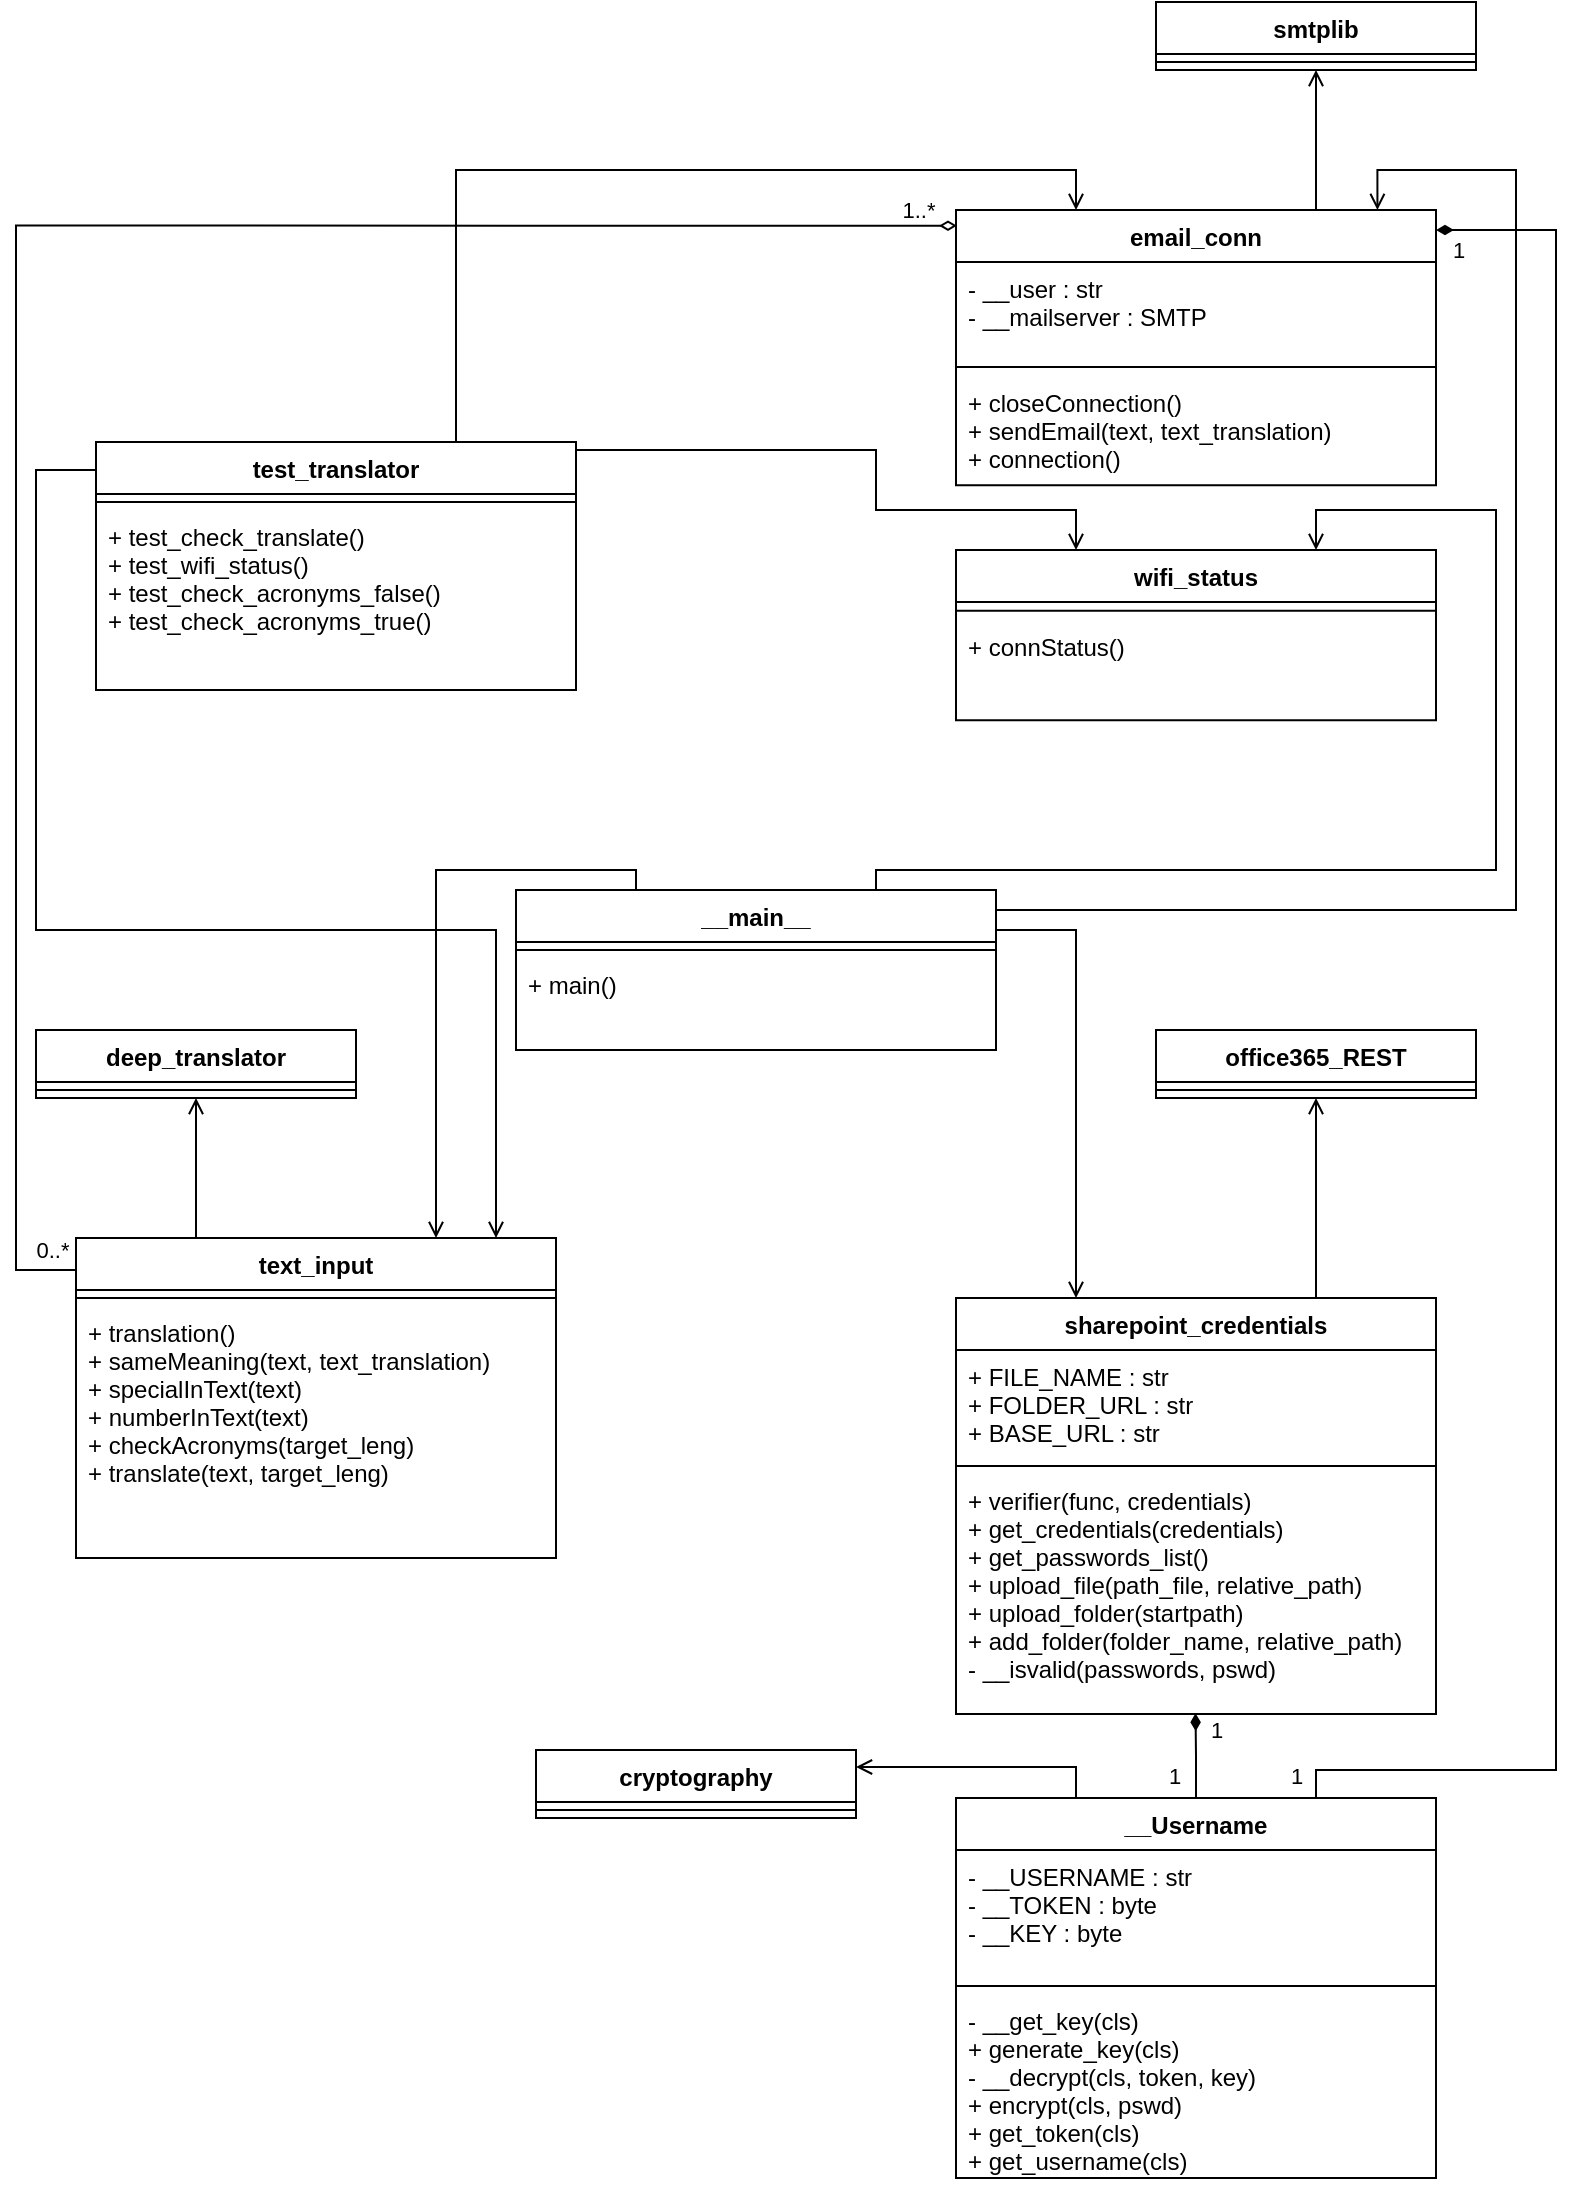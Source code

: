 <mxfile version="20.3.0" type="device"><diagram id="Ukai9gzDaBRLXvdnzUUM" name="Página-1"><mxGraphModel dx="3976" dy="2156" grid="1" gridSize="10" guides="1" tooltips="1" connect="1" arrows="1" fold="1" page="1" pageScale="1" pageWidth="827" pageHeight="1169" math="0" shadow="0"><root><mxCell id="0"/><mxCell id="1" parent="0"/><mxCell id="hr5hPrEh2uRILSRMjVVJ-1" value="__main__" style="swimlane;fontStyle=1;align=center;verticalAlign=top;childLayout=stackLayout;horizontal=1;startSize=26;horizontalStack=0;resizeParent=1;resizeParentMax=0;resizeLast=0;collapsible=1;marginBottom=0;" vertex="1" parent="1"><mxGeometry x="279" y="504" width="240" height="80" as="geometry"/></mxCell><mxCell id="hr5hPrEh2uRILSRMjVVJ-3" value="" style="line;strokeWidth=1;fillColor=none;align=left;verticalAlign=middle;spacingTop=-1;spacingLeft=3;spacingRight=3;rotatable=0;labelPosition=right;points=[];portConstraint=eastwest;strokeColor=inherit;" vertex="1" parent="hr5hPrEh2uRILSRMjVVJ-1"><mxGeometry y="26" width="240" height="8" as="geometry"/></mxCell><mxCell id="hr5hPrEh2uRILSRMjVVJ-4" value="+ main()" style="text;strokeColor=none;fillColor=none;align=left;verticalAlign=top;spacingLeft=4;spacingRight=4;overflow=hidden;rotatable=0;points=[[0,0.5],[1,0.5]];portConstraint=eastwest;" vertex="1" parent="hr5hPrEh2uRILSRMjVVJ-1"><mxGeometry y="34" width="240" height="46" as="geometry"/></mxCell><mxCell id="hr5hPrEh2uRILSRMjVVJ-42" value="office365_REST" style="swimlane;fontStyle=1;align=center;verticalAlign=top;childLayout=stackLayout;horizontal=1;startSize=26;horizontalStack=0;resizeParent=1;resizeParentMax=0;resizeLast=0;collapsible=1;marginBottom=0;" vertex="1" parent="1"><mxGeometry x="599" y="574" width="160" height="34" as="geometry"/></mxCell><mxCell id="hr5hPrEh2uRILSRMjVVJ-43" value="" style="line;strokeWidth=1;fillColor=none;align=left;verticalAlign=middle;spacingTop=-1;spacingLeft=3;spacingRight=3;rotatable=0;labelPosition=right;points=[];portConstraint=eastwest;strokeColor=inherit;" vertex="1" parent="hr5hPrEh2uRILSRMjVVJ-42"><mxGeometry y="26" width="160" height="8" as="geometry"/></mxCell><mxCell id="hr5hPrEh2uRILSRMjVVJ-44" value="deep_translator" style="swimlane;fontStyle=1;align=center;verticalAlign=top;childLayout=stackLayout;horizontal=1;startSize=26;horizontalStack=0;resizeParent=1;resizeParentMax=0;resizeLast=0;collapsible=1;marginBottom=0;" vertex="1" parent="1"><mxGeometry x="39" y="574" width="160" height="34" as="geometry"/></mxCell><mxCell id="hr5hPrEh2uRILSRMjVVJ-45" value="" style="line;strokeWidth=1;fillColor=none;align=left;verticalAlign=middle;spacingTop=-1;spacingLeft=3;spacingRight=3;rotatable=0;labelPosition=right;points=[];portConstraint=eastwest;strokeColor=inherit;" vertex="1" parent="hr5hPrEh2uRILSRMjVVJ-44"><mxGeometry y="26" width="160" height="8" as="geometry"/></mxCell><mxCell id="hr5hPrEh2uRILSRMjVVJ-46" style="edgeStyle=orthogonalEdgeStyle;rounded=0;orthogonalLoop=1;jettySize=auto;html=1;exitX=0.25;exitY=0;exitDx=0;exitDy=0;entryX=0.5;entryY=1;entryDx=0;entryDy=0;endArrow=open;endFill=0;" edge="1" parent="1" source="hr5hPrEh2uRILSRMjVVJ-11" target="hr5hPrEh2uRILSRMjVVJ-44"><mxGeometry relative="1" as="geometry"/></mxCell><mxCell id="hr5hPrEh2uRILSRMjVVJ-47" style="edgeStyle=orthogonalEdgeStyle;rounded=0;orthogonalLoop=1;jettySize=auto;html=1;exitX=0.75;exitY=0;exitDx=0;exitDy=0;entryX=0.5;entryY=1;entryDx=0;entryDy=0;endArrow=open;endFill=0;" edge="1" parent="1" source="hr5hPrEh2uRILSRMjVVJ-23" target="hr5hPrEh2uRILSRMjVVJ-42"><mxGeometry relative="1" as="geometry"/></mxCell><mxCell id="hr5hPrEh2uRILSRMjVVJ-53" style="edgeStyle=orthogonalEdgeStyle;rounded=0;orthogonalLoop=1;jettySize=auto;html=1;entryX=0.75;entryY=0;entryDx=0;entryDy=0;endArrow=open;endFill=0;exitX=0.25;exitY=0;exitDx=0;exitDy=0;" edge="1" parent="1" source="hr5hPrEh2uRILSRMjVVJ-1" target="hr5hPrEh2uRILSRMjVVJ-11"><mxGeometry relative="1" as="geometry"><Array as="points"><mxPoint x="339" y="494"/><mxPoint x="239" y="494"/></Array></mxGeometry></mxCell><mxCell id="hr5hPrEh2uRILSRMjVVJ-64" value="smtplib" style="swimlane;fontStyle=1;align=center;verticalAlign=top;childLayout=stackLayout;horizontal=1;startSize=26;horizontalStack=0;resizeParent=1;resizeParentMax=0;resizeLast=0;collapsible=1;marginBottom=0;" vertex="1" parent="1"><mxGeometry x="599" y="60" width="160" height="34" as="geometry"/></mxCell><mxCell id="hr5hPrEh2uRILSRMjVVJ-65" value="" style="line;strokeWidth=1;fillColor=none;align=left;verticalAlign=middle;spacingTop=-1;spacingLeft=3;spacingRight=3;rotatable=0;labelPosition=right;points=[];portConstraint=eastwest;strokeColor=inherit;" vertex="1" parent="hr5hPrEh2uRILSRMjVVJ-64"><mxGeometry y="26" width="160" height="8" as="geometry"/></mxCell><mxCell id="hr5hPrEh2uRILSRMjVVJ-66" style="edgeStyle=orthogonalEdgeStyle;rounded=0;orthogonalLoop=1;jettySize=auto;html=1;exitX=0.75;exitY=0;exitDx=0;exitDy=0;entryX=0.5;entryY=1;entryDx=0;entryDy=0;endArrow=open;endFill=0;" edge="1" parent="1" source="hr5hPrEh2uRILSRMjVVJ-60" target="hr5hPrEh2uRILSRMjVVJ-64"><mxGeometry relative="1" as="geometry"/></mxCell><mxCell id="hr5hPrEh2uRILSRMjVVJ-67" style="edgeStyle=orthogonalEdgeStyle;rounded=0;orthogonalLoop=1;jettySize=auto;html=1;entryX=0.878;entryY=0;entryDx=0;entryDy=0;endArrow=open;endFill=0;entryPerimeter=0;" edge="1" parent="1" target="hr5hPrEh2uRILSRMjVVJ-60"><mxGeometry relative="1" as="geometry"><mxPoint x="519" y="514" as="sourcePoint"/><Array as="points"><mxPoint x="779" y="514"/><mxPoint x="779" y="144"/><mxPoint x="710" y="144"/></Array></mxGeometry></mxCell><mxCell id="hr5hPrEh2uRILSRMjVVJ-68" style="edgeStyle=orthogonalEdgeStyle;rounded=0;orthogonalLoop=1;jettySize=auto;html=1;entryX=0.25;entryY=0;entryDx=0;entryDy=0;endArrow=open;endFill=0;" edge="1" parent="1" source="hr5hPrEh2uRILSRMjVVJ-1" target="hr5hPrEh2uRILSRMjVVJ-23"><mxGeometry relative="1" as="geometry"><Array as="points"><mxPoint x="559" y="524"/></Array></mxGeometry></mxCell><mxCell id="hr5hPrEh2uRILSRMjVVJ-74" style="edgeStyle=orthogonalEdgeStyle;rounded=0;orthogonalLoop=1;jettySize=auto;html=1;exitX=0.75;exitY=0;exitDx=0;exitDy=0;entryX=0.25;entryY=0;entryDx=0;entryDy=0;endArrow=open;endFill=0;" edge="1" parent="1" source="hr5hPrEh2uRILSRMjVVJ-6" target="hr5hPrEh2uRILSRMjVVJ-60"><mxGeometry relative="1" as="geometry"><Array as="points"><mxPoint x="249" y="144"/><mxPoint x="559" y="144"/></Array></mxGeometry></mxCell><mxCell id="hr5hPrEh2uRILSRMjVVJ-76" style="edgeStyle=orthogonalEdgeStyle;rounded=0;orthogonalLoop=1;jettySize=auto;html=1;entryX=0.25;entryY=0;entryDx=0;entryDy=0;endArrow=open;endFill=0;" edge="1" parent="1" target="hr5hPrEh2uRILSRMjVVJ-57"><mxGeometry relative="1" as="geometry"><mxPoint x="309" y="284" as="sourcePoint"/><Array as="points"><mxPoint x="459" y="284"/><mxPoint x="459" y="314"/><mxPoint x="559" y="314"/></Array></mxGeometry></mxCell><mxCell id="hr5hPrEh2uRILSRMjVVJ-77" style="edgeStyle=orthogonalEdgeStyle;rounded=0;orthogonalLoop=1;jettySize=auto;html=1;exitX=0;exitY=0;exitDx=0;exitDy=0;entryX=0.875;entryY=0;entryDx=0;entryDy=0;entryPerimeter=0;endArrow=open;endFill=0;" edge="1" parent="1" source="hr5hPrEh2uRILSRMjVVJ-6" target="hr5hPrEh2uRILSRMjVVJ-11"><mxGeometry relative="1" as="geometry"><Array as="points"><mxPoint x="69" y="294"/><mxPoint x="39" y="294"/><mxPoint x="39" y="524"/><mxPoint x="269" y="524"/></Array></mxGeometry></mxCell><mxCell id="hr5hPrEh2uRILSRMjVVJ-79" style="edgeStyle=orthogonalEdgeStyle;rounded=0;orthogonalLoop=1;jettySize=auto;html=1;exitX=0.75;exitY=0;exitDx=0;exitDy=0;entryX=0.75;entryY=0;entryDx=0;entryDy=0;endArrow=open;endFill=0;" edge="1" parent="1" source="hr5hPrEh2uRILSRMjVVJ-1" target="hr5hPrEh2uRILSRMjVVJ-57"><mxGeometry relative="1" as="geometry"><Array as="points"><mxPoint x="459" y="494"/><mxPoint x="769" y="494"/><mxPoint x="769" y="314"/><mxPoint x="679" y="314"/></Array></mxGeometry></mxCell><mxCell id="hr5hPrEh2uRILSRMjVVJ-95" value="cryptography" style="swimlane;fontStyle=1;align=center;verticalAlign=top;childLayout=stackLayout;horizontal=1;startSize=26;horizontalStack=0;resizeParent=1;resizeParentMax=0;resizeLast=0;collapsible=1;marginBottom=0;" vertex="1" parent="1"><mxGeometry x="289" y="934" width="160" height="34" as="geometry"/></mxCell><mxCell id="hr5hPrEh2uRILSRMjVVJ-96" value="" style="line;strokeWidth=1;fillColor=none;align=left;verticalAlign=middle;spacingTop=-1;spacingLeft=3;spacingRight=3;rotatable=0;labelPosition=right;points=[];portConstraint=eastwest;strokeColor=inherit;" vertex="1" parent="hr5hPrEh2uRILSRMjVVJ-95"><mxGeometry y="26" width="160" height="8" as="geometry"/></mxCell><mxCell id="hr5hPrEh2uRILSRMjVVJ-98" style="edgeStyle=orthogonalEdgeStyle;rounded=0;orthogonalLoop=1;jettySize=auto;html=1;exitX=0.25;exitY=0;exitDx=0;exitDy=0;entryX=1;entryY=0.25;entryDx=0;entryDy=0;endArrow=open;endFill=0;strokeColor=default;" edge="1" parent="1" source="hr5hPrEh2uRILSRMjVVJ-33" target="hr5hPrEh2uRILSRMjVVJ-95"><mxGeometry relative="1" as="geometry"><Array as="points"><mxPoint x="559" y="943"/></Array></mxGeometry></mxCell><mxCell id="hr5hPrEh2uRILSRMjVVJ-101" style="edgeStyle=orthogonalEdgeStyle;rounded=0;orthogonalLoop=1;jettySize=auto;html=1;exitX=0.75;exitY=0;exitDx=0;exitDy=0;strokeColor=default;endArrow=diamondThin;endFill=1;" edge="1" parent="1" source="hr5hPrEh2uRILSRMjVVJ-33"><mxGeometry relative="1" as="geometry"><mxPoint x="739" y="174" as="targetPoint"/><Array as="points"><mxPoint x="679" y="944"/><mxPoint x="799" y="944"/><mxPoint x="799" y="174"/></Array></mxGeometry></mxCell><mxCell id="hr5hPrEh2uRILSRMjVVJ-102" value="1" style="edgeLabel;html=1;align=center;verticalAlign=middle;resizable=0;points=[];" vertex="1" connectable="0" parent="hr5hPrEh2uRILSRMjVVJ-101"><mxGeometry x="0.989" relative="1" as="geometry"><mxPoint x="5" y="10" as="offset"/></mxGeometry></mxCell><mxCell id="hr5hPrEh2uRILSRMjVVJ-103" value="1" style="edgeLabel;html=1;align=center;verticalAlign=middle;resizable=0;points=[];" vertex="1" connectable="0" parent="hr5hPrEh2uRILSRMjVVJ-101"><mxGeometry x="-0.976" y="-1" relative="1" as="geometry"><mxPoint x="-11" as="offset"/></mxGeometry></mxCell><mxCell id="hr5hPrEh2uRILSRMjVVJ-105" style="edgeStyle=orthogonalEdgeStyle;rounded=0;orthogonalLoop=1;jettySize=auto;html=1;exitX=0;exitY=0;exitDx=0;exitDy=0;entryX=0.002;entryY=0.057;entryDx=0;entryDy=0;entryPerimeter=0;strokeColor=default;endArrow=diamondThin;endFill=0;" edge="1" parent="1" source="hr5hPrEh2uRILSRMjVVJ-11" target="hr5hPrEh2uRILSRMjVVJ-60"><mxGeometry relative="1" as="geometry"><Array as="points"><mxPoint x="59" y="694"/><mxPoint x="29" y="694"/><mxPoint x="29" y="172"/></Array></mxGeometry></mxCell><mxCell id="hr5hPrEh2uRILSRMjVVJ-106" value="1..*" style="edgeLabel;html=1;align=center;verticalAlign=middle;resizable=0;points=[];" vertex="1" connectable="0" parent="hr5hPrEh2uRILSRMjVVJ-105"><mxGeometry x="0.989" y="2" relative="1" as="geometry"><mxPoint x="-14" y="-6" as="offset"/></mxGeometry></mxCell><mxCell id="hr5hPrEh2uRILSRMjVVJ-107" value="0..*" style="edgeLabel;html=1;align=center;verticalAlign=middle;resizable=0;points=[];" vertex="1" connectable="0" parent="hr5hPrEh2uRILSRMjVVJ-105"><mxGeometry x="-0.946" relative="1" as="geometry"><mxPoint y="-10" as="offset"/></mxGeometry></mxCell><mxCell id="hr5hPrEh2uRILSRMjVVJ-11" value="text_input" style="swimlane;fontStyle=1;align=center;verticalAlign=top;childLayout=stackLayout;horizontal=1;startSize=26;horizontalStack=0;resizeParent=1;resizeParentMax=0;resizeLast=0;collapsible=1;marginBottom=0;" vertex="1" parent="1"><mxGeometry x="59" y="678" width="240" height="160" as="geometry"/></mxCell><mxCell id="hr5hPrEh2uRILSRMjVVJ-13" value="" style="line;strokeWidth=1;fillColor=none;align=left;verticalAlign=middle;spacingTop=-1;spacingLeft=3;spacingRight=3;rotatable=0;labelPosition=right;points=[];portConstraint=eastwest;strokeColor=inherit;" vertex="1" parent="hr5hPrEh2uRILSRMjVVJ-11"><mxGeometry y="26" width="240" height="8" as="geometry"/></mxCell><mxCell id="hr5hPrEh2uRILSRMjVVJ-14" value="+ translation()&#10;+ sameMeaning(text, text_translation)&#10;+ specialInText(text)&#10;+ numberInText(text)&#10;+ checkAcronyms(target_leng)&#10;+ translate(text, target_leng)" style="text;strokeColor=none;fillColor=none;align=left;verticalAlign=top;spacingLeft=4;spacingRight=4;overflow=hidden;rotatable=0;points=[[0,0.5],[1,0.5]];portConstraint=eastwest;" vertex="1" parent="hr5hPrEh2uRILSRMjVVJ-11"><mxGeometry y="34" width="240" height="126" as="geometry"/></mxCell><mxCell id="hr5hPrEh2uRILSRMjVVJ-23" value="sharepoint_credentials" style="swimlane;fontStyle=1;align=center;verticalAlign=top;childLayout=stackLayout;horizontal=1;startSize=26;horizontalStack=0;resizeParent=1;resizeParentMax=0;resizeLast=0;collapsible=1;marginBottom=0;" vertex="1" parent="1"><mxGeometry x="499" y="708" width="240" height="208" as="geometry"/></mxCell><mxCell id="hr5hPrEh2uRILSRMjVVJ-24" value="+ FILE_NAME : str&#10;+ FOLDER_URL : str&#10;+ BASE_URL : str" style="text;strokeColor=none;fillColor=none;align=left;verticalAlign=top;spacingLeft=4;spacingRight=4;overflow=hidden;rotatable=0;points=[[0,0.5],[1,0.5]];portConstraint=eastwest;" vertex="1" parent="hr5hPrEh2uRILSRMjVVJ-23"><mxGeometry y="26" width="240" height="54" as="geometry"/></mxCell><mxCell id="hr5hPrEh2uRILSRMjVVJ-25" value="" style="line;strokeWidth=1;fillColor=none;align=left;verticalAlign=middle;spacingTop=-1;spacingLeft=3;spacingRight=3;rotatable=0;labelPosition=right;points=[];portConstraint=eastwest;strokeColor=inherit;" vertex="1" parent="hr5hPrEh2uRILSRMjVVJ-23"><mxGeometry y="80" width="240" height="8" as="geometry"/></mxCell><mxCell id="hr5hPrEh2uRILSRMjVVJ-26" value="+ verifier(func, credentials)&#10;+ get_credentials(credentials)&#10;+ get_passwords_list()&#10;+ upload_file(path_file, relative_path)&#10;+ upload_folder(startpath)&#10;+ add_folder(folder_name, relative_path)&#10;- __isvalid(passwords, pswd)" style="text;strokeColor=none;fillColor=none;align=left;verticalAlign=top;spacingLeft=4;spacingRight=4;overflow=hidden;rotatable=0;points=[[0,0.5],[1,0.5]];portConstraint=eastwest;" vertex="1" parent="hr5hPrEh2uRILSRMjVVJ-23"><mxGeometry y="88" width="240" height="120" as="geometry"/></mxCell><mxCell id="hr5hPrEh2uRILSRMjVVJ-80" style="edgeStyle=orthogonalEdgeStyle;rounded=0;orthogonalLoop=1;jettySize=auto;html=1;exitX=0.5;exitY=0;exitDx=0;exitDy=0;entryX=0.499;entryY=0.997;entryDx=0;entryDy=0;entryPerimeter=0;endArrow=diamondThin;endFill=1;" edge="1" parent="1" source="hr5hPrEh2uRILSRMjVVJ-33" target="hr5hPrEh2uRILSRMjVVJ-26"><mxGeometry relative="1" as="geometry"/></mxCell><mxCell id="hr5hPrEh2uRILSRMjVVJ-81" value="1" style="edgeLabel;html=1;align=center;verticalAlign=middle;resizable=0;points=[];" vertex="1" connectable="0" parent="hr5hPrEh2uRILSRMjVVJ-80"><mxGeometry x="0.715" y="-1" relative="1" as="geometry"><mxPoint x="9" y="2" as="offset"/></mxGeometry></mxCell><mxCell id="hr5hPrEh2uRILSRMjVVJ-33" value="__Username" style="swimlane;fontStyle=1;align=center;verticalAlign=top;childLayout=stackLayout;horizontal=1;startSize=26;horizontalStack=0;resizeParent=1;resizeParentMax=0;resizeLast=0;collapsible=1;marginBottom=0;" vertex="1" parent="1"><mxGeometry x="499" y="958" width="240" height="190" as="geometry"/></mxCell><mxCell id="hr5hPrEh2uRILSRMjVVJ-34" value="- __USERNAME : str&#10;- __TOKEN : byte&#10;- __KEY : byte" style="text;strokeColor=none;fillColor=none;align=left;verticalAlign=top;spacingLeft=4;spacingRight=4;overflow=hidden;rotatable=0;points=[[0,0.5],[1,0.5]];portConstraint=eastwest;" vertex="1" parent="hr5hPrEh2uRILSRMjVVJ-33"><mxGeometry y="26" width="240" height="64" as="geometry"/></mxCell><mxCell id="hr5hPrEh2uRILSRMjVVJ-35" value="" style="line;strokeWidth=1;fillColor=none;align=left;verticalAlign=middle;spacingTop=-1;spacingLeft=3;spacingRight=3;rotatable=0;labelPosition=right;points=[];portConstraint=eastwest;strokeColor=inherit;" vertex="1" parent="hr5hPrEh2uRILSRMjVVJ-33"><mxGeometry y="90" width="240" height="8" as="geometry"/></mxCell><mxCell id="hr5hPrEh2uRILSRMjVVJ-36" value="- __get_key(cls)&#10;+ generate_key(cls)&#10;- __decrypt(cls, token, key)&#10;+ encrypt(cls, pswd)&#10;+ get_token(cls)&#10;+ get_username(cls)" style="text;strokeColor=none;fillColor=none;align=left;verticalAlign=top;spacingLeft=4;spacingRight=4;overflow=hidden;rotatable=0;points=[[0,0.5],[1,0.5]];portConstraint=eastwest;" vertex="1" parent="hr5hPrEh2uRILSRMjVVJ-33"><mxGeometry y="98" width="240" height="92" as="geometry"/></mxCell><mxCell id="hr5hPrEh2uRILSRMjVVJ-94" value="1" style="edgeLabel;html=1;align=center;verticalAlign=middle;resizable=0;points=[];" vertex="1" connectable="0" parent="1"><mxGeometry x="609.003" y="944.003" as="geometry"><mxPoint x="-1" y="3" as="offset"/></mxGeometry></mxCell><mxCell id="hr5hPrEh2uRILSRMjVVJ-6" value="test_translator" style="swimlane;fontStyle=1;align=center;verticalAlign=top;childLayout=stackLayout;horizontal=1;startSize=26;horizontalStack=0;resizeParent=1;resizeParentMax=0;resizeLast=0;collapsible=1;marginBottom=0;" vertex="1" parent="1"><mxGeometry x="69" y="280" width="240" height="124" as="geometry"/></mxCell><mxCell id="hr5hPrEh2uRILSRMjVVJ-8" value="" style="line;strokeWidth=1;fillColor=none;align=left;verticalAlign=middle;spacingTop=-1;spacingLeft=3;spacingRight=3;rotatable=0;labelPosition=right;points=[];portConstraint=eastwest;strokeColor=inherit;" vertex="1" parent="hr5hPrEh2uRILSRMjVVJ-6"><mxGeometry y="26" width="240" height="8" as="geometry"/></mxCell><mxCell id="hr5hPrEh2uRILSRMjVVJ-9" value="+ test_check_translate()&#10;+ test_wifi_status()&#10;+ test_check_acronyms_false()&#10;+ test_check_acronyms_true()" style="text;strokeColor=none;fillColor=none;align=left;verticalAlign=top;spacingLeft=4;spacingRight=4;overflow=hidden;rotatable=0;points=[[0,0.5],[1,0.5]];portConstraint=eastwest;" vertex="1" parent="hr5hPrEh2uRILSRMjVVJ-6"><mxGeometry y="34" width="240" height="90" as="geometry"/></mxCell><mxCell id="hr5hPrEh2uRILSRMjVVJ-57" value="wifi_status" style="swimlane;fontStyle=1;align=center;verticalAlign=top;childLayout=stackLayout;horizontal=1;startSize=26;horizontalStack=0;resizeParent=1;resizeParentMax=0;resizeLast=0;collapsible=1;marginBottom=0;" vertex="1" parent="1"><mxGeometry x="499" y="334.002" width="240" height="85.062" as="geometry"/></mxCell><mxCell id="hr5hPrEh2uRILSRMjVVJ-58" value="" style="line;strokeWidth=1;fillColor=none;align=left;verticalAlign=middle;spacingTop=-1;spacingLeft=3;spacingRight=3;rotatable=0;labelPosition=right;points=[];portConstraint=eastwest;strokeColor=inherit;" vertex="1" parent="hr5hPrEh2uRILSRMjVVJ-57"><mxGeometry y="26" width="240" height="8.75" as="geometry"/></mxCell><mxCell id="hr5hPrEh2uRILSRMjVVJ-59" value="+ connStatus()" style="text;strokeColor=none;fillColor=none;align=left;verticalAlign=top;spacingLeft=4;spacingRight=4;overflow=hidden;rotatable=0;points=[[0,0.5],[1,0.5]];portConstraint=eastwest;" vertex="1" parent="hr5hPrEh2uRILSRMjVVJ-57"><mxGeometry y="34.75" width="240" height="50.312" as="geometry"/></mxCell><mxCell id="hr5hPrEh2uRILSRMjVVJ-60" value="email_conn" style="swimlane;fontStyle=1;align=center;verticalAlign=top;childLayout=stackLayout;horizontal=1;startSize=26;horizontalStack=0;resizeParent=1;resizeParentMax=0;resizeLast=0;collapsible=1;marginBottom=0;" vertex="1" parent="1"><mxGeometry x="499" y="164.002" width="240" height="137.562" as="geometry"/></mxCell><mxCell id="hr5hPrEh2uRILSRMjVVJ-61" value="- __user : str&#10;- __mailserver : SMTP" style="text;strokeColor=none;fillColor=none;align=left;verticalAlign=top;spacingLeft=4;spacingRight=4;overflow=hidden;rotatable=0;points=[[0,0.5],[1,0.5]];portConstraint=eastwest;" vertex="1" parent="hr5hPrEh2uRILSRMjVVJ-60"><mxGeometry y="26" width="240" height="48.125" as="geometry"/></mxCell><mxCell id="hr5hPrEh2uRILSRMjVVJ-62" value="" style="line;strokeWidth=1;fillColor=none;align=left;verticalAlign=middle;spacingTop=-1;spacingLeft=3;spacingRight=3;rotatable=0;labelPosition=right;points=[];portConstraint=eastwest;strokeColor=inherit;" vertex="1" parent="hr5hPrEh2uRILSRMjVVJ-60"><mxGeometry y="74.125" width="240" height="8.75" as="geometry"/></mxCell><mxCell id="hr5hPrEh2uRILSRMjVVJ-63" value="+ closeConnection()&#10;+ sendEmail(text, text_translation)&#10;+ connection()" style="text;strokeColor=none;fillColor=none;align=left;verticalAlign=top;spacingLeft=4;spacingRight=4;overflow=hidden;rotatable=0;points=[[0,0.5],[1,0.5]];portConstraint=eastwest;" vertex="1" parent="hr5hPrEh2uRILSRMjVVJ-60"><mxGeometry y="82.875" width="240" height="54.688" as="geometry"/></mxCell></root></mxGraphModel></diagram></mxfile>